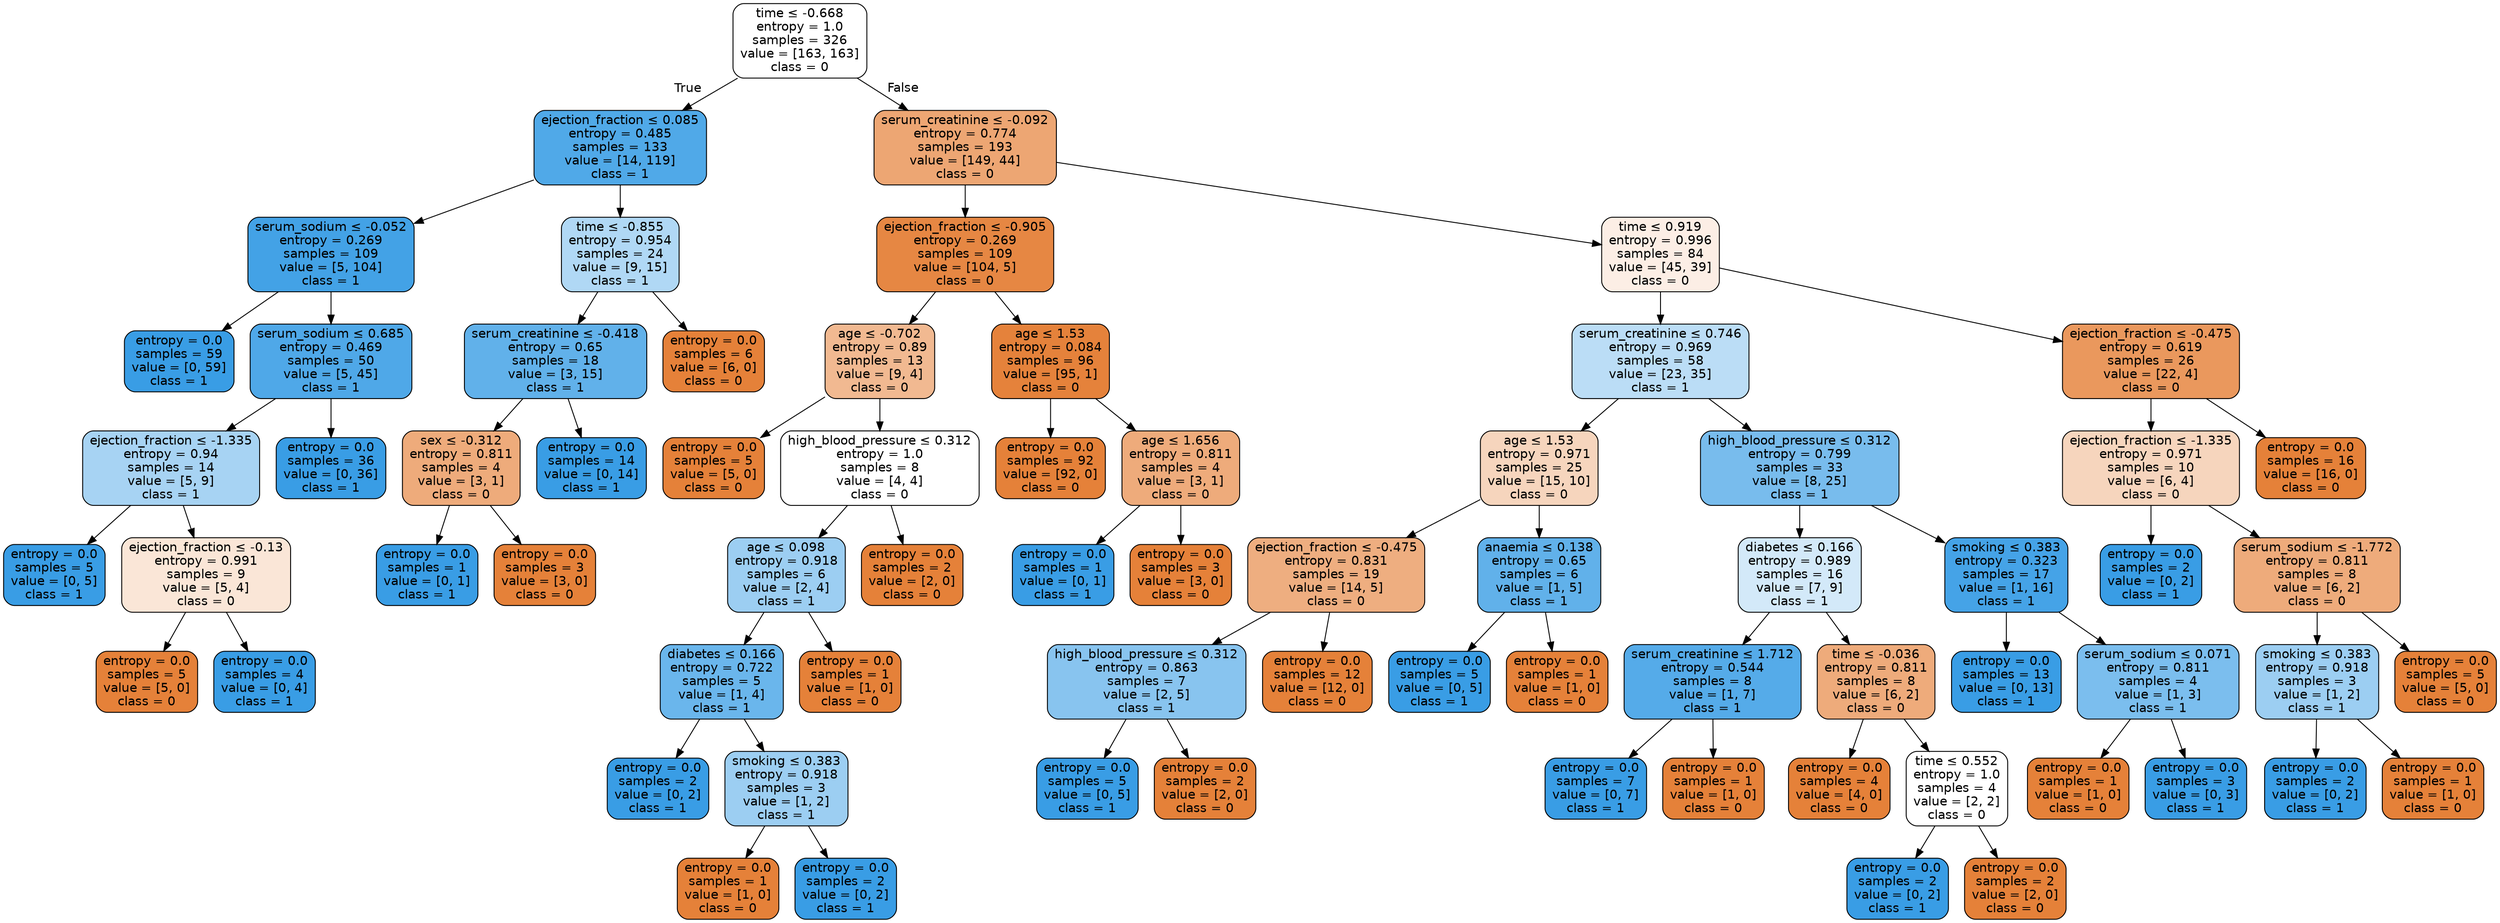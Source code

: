digraph Tree {
node [shape=box, style="filled, rounded", color="black", fontname=helvetica] ;
edge [fontname=helvetica] ;
0 [label=<time &le; -0.668<br/>entropy = 1.0<br/>samples = 326<br/>value = [163, 163]<br/>class = 0>, fillcolor="#ffffff"] ;
1 [label=<ejection_fraction &le; 0.085<br/>entropy = 0.485<br/>samples = 133<br/>value = [14, 119]<br/>class = 1>, fillcolor="#50a9e8"] ;
0 -> 1 [labeldistance=2.5, labelangle=45, headlabel="True"] ;
2 [label=<serum_sodium &le; -0.052<br/>entropy = 0.269<br/>samples = 109<br/>value = [5, 104]<br/>class = 1>, fillcolor="#43a2e6"] ;
1 -> 2 ;
3 [label=<entropy = 0.0<br/>samples = 59<br/>value = [0, 59]<br/>class = 1>, fillcolor="#399de5"] ;
2 -> 3 ;
4 [label=<serum_sodium &le; 0.685<br/>entropy = 0.469<br/>samples = 50<br/>value = [5, 45]<br/>class = 1>, fillcolor="#4fa8e8"] ;
2 -> 4 ;
5 [label=<ejection_fraction &le; -1.335<br/>entropy = 0.94<br/>samples = 14<br/>value = [5, 9]<br/>class = 1>, fillcolor="#a7d3f3"] ;
4 -> 5 ;
6 [label=<entropy = 0.0<br/>samples = 5<br/>value = [0, 5]<br/>class = 1>, fillcolor="#399de5"] ;
5 -> 6 ;
7 [label=<ejection_fraction &le; -0.13<br/>entropy = 0.991<br/>samples = 9<br/>value = [5, 4]<br/>class = 0>, fillcolor="#fae6d7"] ;
5 -> 7 ;
8 [label=<entropy = 0.0<br/>samples = 5<br/>value = [5, 0]<br/>class = 0>, fillcolor="#e58139"] ;
7 -> 8 ;
9 [label=<entropy = 0.0<br/>samples = 4<br/>value = [0, 4]<br/>class = 1>, fillcolor="#399de5"] ;
7 -> 9 ;
10 [label=<entropy = 0.0<br/>samples = 36<br/>value = [0, 36]<br/>class = 1>, fillcolor="#399de5"] ;
4 -> 10 ;
11 [label=<time &le; -0.855<br/>entropy = 0.954<br/>samples = 24<br/>value = [9, 15]<br/>class = 1>, fillcolor="#b0d8f5"] ;
1 -> 11 ;
12 [label=<serum_creatinine &le; -0.418<br/>entropy = 0.65<br/>samples = 18<br/>value = [3, 15]<br/>class = 1>, fillcolor="#61b1ea"] ;
11 -> 12 ;
13 [label=<sex &le; -0.312<br/>entropy = 0.811<br/>samples = 4<br/>value = [3, 1]<br/>class = 0>, fillcolor="#eeab7b"] ;
12 -> 13 ;
14 [label=<entropy = 0.0<br/>samples = 1<br/>value = [0, 1]<br/>class = 1>, fillcolor="#399de5"] ;
13 -> 14 ;
15 [label=<entropy = 0.0<br/>samples = 3<br/>value = [3, 0]<br/>class = 0>, fillcolor="#e58139"] ;
13 -> 15 ;
16 [label=<entropy = 0.0<br/>samples = 14<br/>value = [0, 14]<br/>class = 1>, fillcolor="#399de5"] ;
12 -> 16 ;
17 [label=<entropy = 0.0<br/>samples = 6<br/>value = [6, 0]<br/>class = 0>, fillcolor="#e58139"] ;
11 -> 17 ;
18 [label=<serum_creatinine &le; -0.092<br/>entropy = 0.774<br/>samples = 193<br/>value = [149, 44]<br/>class = 0>, fillcolor="#eda673"] ;
0 -> 18 [labeldistance=2.5, labelangle=-45, headlabel="False"] ;
19 [label=<ejection_fraction &le; -0.905<br/>entropy = 0.269<br/>samples = 109<br/>value = [104, 5]<br/>class = 0>, fillcolor="#e68743"] ;
18 -> 19 ;
20 [label=<age &le; -0.702<br/>entropy = 0.89<br/>samples = 13<br/>value = [9, 4]<br/>class = 0>, fillcolor="#f1b991"] ;
19 -> 20 ;
21 [label=<entropy = 0.0<br/>samples = 5<br/>value = [5, 0]<br/>class = 0>, fillcolor="#e58139"] ;
20 -> 21 ;
22 [label=<high_blood_pressure &le; 0.312<br/>entropy = 1.0<br/>samples = 8<br/>value = [4, 4]<br/>class = 0>, fillcolor="#ffffff"] ;
20 -> 22 ;
23 [label=<age &le; 0.098<br/>entropy = 0.918<br/>samples = 6<br/>value = [2, 4]<br/>class = 1>, fillcolor="#9ccef2"] ;
22 -> 23 ;
24 [label=<diabetes &le; 0.166<br/>entropy = 0.722<br/>samples = 5<br/>value = [1, 4]<br/>class = 1>, fillcolor="#6ab6ec"] ;
23 -> 24 ;
25 [label=<entropy = 0.0<br/>samples = 2<br/>value = [0, 2]<br/>class = 1>, fillcolor="#399de5"] ;
24 -> 25 ;
26 [label=<smoking &le; 0.383<br/>entropy = 0.918<br/>samples = 3<br/>value = [1, 2]<br/>class = 1>, fillcolor="#9ccef2"] ;
24 -> 26 ;
27 [label=<entropy = 0.0<br/>samples = 1<br/>value = [1, 0]<br/>class = 0>, fillcolor="#e58139"] ;
26 -> 27 ;
28 [label=<entropy = 0.0<br/>samples = 2<br/>value = [0, 2]<br/>class = 1>, fillcolor="#399de5"] ;
26 -> 28 ;
29 [label=<entropy = 0.0<br/>samples = 1<br/>value = [1, 0]<br/>class = 0>, fillcolor="#e58139"] ;
23 -> 29 ;
30 [label=<entropy = 0.0<br/>samples = 2<br/>value = [2, 0]<br/>class = 0>, fillcolor="#e58139"] ;
22 -> 30 ;
31 [label=<age &le; 1.53<br/>entropy = 0.084<br/>samples = 96<br/>value = [95, 1]<br/>class = 0>, fillcolor="#e5823b"] ;
19 -> 31 ;
32 [label=<entropy = 0.0<br/>samples = 92<br/>value = [92, 0]<br/>class = 0>, fillcolor="#e58139"] ;
31 -> 32 ;
33 [label=<age &le; 1.656<br/>entropy = 0.811<br/>samples = 4<br/>value = [3, 1]<br/>class = 0>, fillcolor="#eeab7b"] ;
31 -> 33 ;
34 [label=<entropy = 0.0<br/>samples = 1<br/>value = [0, 1]<br/>class = 1>, fillcolor="#399de5"] ;
33 -> 34 ;
35 [label=<entropy = 0.0<br/>samples = 3<br/>value = [3, 0]<br/>class = 0>, fillcolor="#e58139"] ;
33 -> 35 ;
36 [label=<time &le; 0.919<br/>entropy = 0.996<br/>samples = 84<br/>value = [45, 39]<br/>class = 0>, fillcolor="#fceee5"] ;
18 -> 36 ;
37 [label=<serum_creatinine &le; 0.746<br/>entropy = 0.969<br/>samples = 58<br/>value = [23, 35]<br/>class = 1>, fillcolor="#bbddf6"] ;
36 -> 37 ;
38 [label=<age &le; 1.53<br/>entropy = 0.971<br/>samples = 25<br/>value = [15, 10]<br/>class = 0>, fillcolor="#f6d5bd"] ;
37 -> 38 ;
39 [label=<ejection_fraction &le; -0.475<br/>entropy = 0.831<br/>samples = 19<br/>value = [14, 5]<br/>class = 0>, fillcolor="#eeae80"] ;
38 -> 39 ;
40 [label=<high_blood_pressure &le; 0.312<br/>entropy = 0.863<br/>samples = 7<br/>value = [2, 5]<br/>class = 1>, fillcolor="#88c4ef"] ;
39 -> 40 ;
41 [label=<entropy = 0.0<br/>samples = 5<br/>value = [0, 5]<br/>class = 1>, fillcolor="#399de5"] ;
40 -> 41 ;
42 [label=<entropy = 0.0<br/>samples = 2<br/>value = [2, 0]<br/>class = 0>, fillcolor="#e58139"] ;
40 -> 42 ;
43 [label=<entropy = 0.0<br/>samples = 12<br/>value = [12, 0]<br/>class = 0>, fillcolor="#e58139"] ;
39 -> 43 ;
44 [label=<anaemia &le; 0.138<br/>entropy = 0.65<br/>samples = 6<br/>value = [1, 5]<br/>class = 1>, fillcolor="#61b1ea"] ;
38 -> 44 ;
45 [label=<entropy = 0.0<br/>samples = 5<br/>value = [0, 5]<br/>class = 1>, fillcolor="#399de5"] ;
44 -> 45 ;
46 [label=<entropy = 0.0<br/>samples = 1<br/>value = [1, 0]<br/>class = 0>, fillcolor="#e58139"] ;
44 -> 46 ;
47 [label=<high_blood_pressure &le; 0.312<br/>entropy = 0.799<br/>samples = 33<br/>value = [8, 25]<br/>class = 1>, fillcolor="#78bced"] ;
37 -> 47 ;
48 [label=<diabetes &le; 0.166<br/>entropy = 0.989<br/>samples = 16<br/>value = [7, 9]<br/>class = 1>, fillcolor="#d3e9f9"] ;
47 -> 48 ;
49 [label=<serum_creatinine &le; 1.712<br/>entropy = 0.544<br/>samples = 8<br/>value = [1, 7]<br/>class = 1>, fillcolor="#55abe9"] ;
48 -> 49 ;
50 [label=<entropy = 0.0<br/>samples = 7<br/>value = [0, 7]<br/>class = 1>, fillcolor="#399de5"] ;
49 -> 50 ;
51 [label=<entropy = 0.0<br/>samples = 1<br/>value = [1, 0]<br/>class = 0>, fillcolor="#e58139"] ;
49 -> 51 ;
52 [label=<time &le; -0.036<br/>entropy = 0.811<br/>samples = 8<br/>value = [6, 2]<br/>class = 0>, fillcolor="#eeab7b"] ;
48 -> 52 ;
53 [label=<entropy = 0.0<br/>samples = 4<br/>value = [4, 0]<br/>class = 0>, fillcolor="#e58139"] ;
52 -> 53 ;
54 [label=<time &le; 0.552<br/>entropy = 1.0<br/>samples = 4<br/>value = [2, 2]<br/>class = 0>, fillcolor="#ffffff"] ;
52 -> 54 ;
55 [label=<entropy = 0.0<br/>samples = 2<br/>value = [0, 2]<br/>class = 1>, fillcolor="#399de5"] ;
54 -> 55 ;
56 [label=<entropy = 0.0<br/>samples = 2<br/>value = [2, 0]<br/>class = 0>, fillcolor="#e58139"] ;
54 -> 56 ;
57 [label=<smoking &le; 0.383<br/>entropy = 0.323<br/>samples = 17<br/>value = [1, 16]<br/>class = 1>, fillcolor="#45a3e7"] ;
47 -> 57 ;
58 [label=<entropy = 0.0<br/>samples = 13<br/>value = [0, 13]<br/>class = 1>, fillcolor="#399de5"] ;
57 -> 58 ;
59 [label=<serum_sodium &le; 0.071<br/>entropy = 0.811<br/>samples = 4<br/>value = [1, 3]<br/>class = 1>, fillcolor="#7bbeee"] ;
57 -> 59 ;
60 [label=<entropy = 0.0<br/>samples = 1<br/>value = [1, 0]<br/>class = 0>, fillcolor="#e58139"] ;
59 -> 60 ;
61 [label=<entropy = 0.0<br/>samples = 3<br/>value = [0, 3]<br/>class = 1>, fillcolor="#399de5"] ;
59 -> 61 ;
62 [label=<ejection_fraction &le; -0.475<br/>entropy = 0.619<br/>samples = 26<br/>value = [22, 4]<br/>class = 0>, fillcolor="#ea985d"] ;
36 -> 62 ;
63 [label=<ejection_fraction &le; -1.335<br/>entropy = 0.971<br/>samples = 10<br/>value = [6, 4]<br/>class = 0>, fillcolor="#f6d5bd"] ;
62 -> 63 ;
64 [label=<entropy = 0.0<br/>samples = 2<br/>value = [0, 2]<br/>class = 1>, fillcolor="#399de5"] ;
63 -> 64 ;
65 [label=<serum_sodium &le; -1.772<br/>entropy = 0.811<br/>samples = 8<br/>value = [6, 2]<br/>class = 0>, fillcolor="#eeab7b"] ;
63 -> 65 ;
66 [label=<smoking &le; 0.383<br/>entropy = 0.918<br/>samples = 3<br/>value = [1, 2]<br/>class = 1>, fillcolor="#9ccef2"] ;
65 -> 66 ;
67 [label=<entropy = 0.0<br/>samples = 2<br/>value = [0, 2]<br/>class = 1>, fillcolor="#399de5"] ;
66 -> 67 ;
68 [label=<entropy = 0.0<br/>samples = 1<br/>value = [1, 0]<br/>class = 0>, fillcolor="#e58139"] ;
66 -> 68 ;
69 [label=<entropy = 0.0<br/>samples = 5<br/>value = [5, 0]<br/>class = 0>, fillcolor="#e58139"] ;
65 -> 69 ;
70 [label=<entropy = 0.0<br/>samples = 16<br/>value = [16, 0]<br/>class = 0>, fillcolor="#e58139"] ;
62 -> 70 ;
}